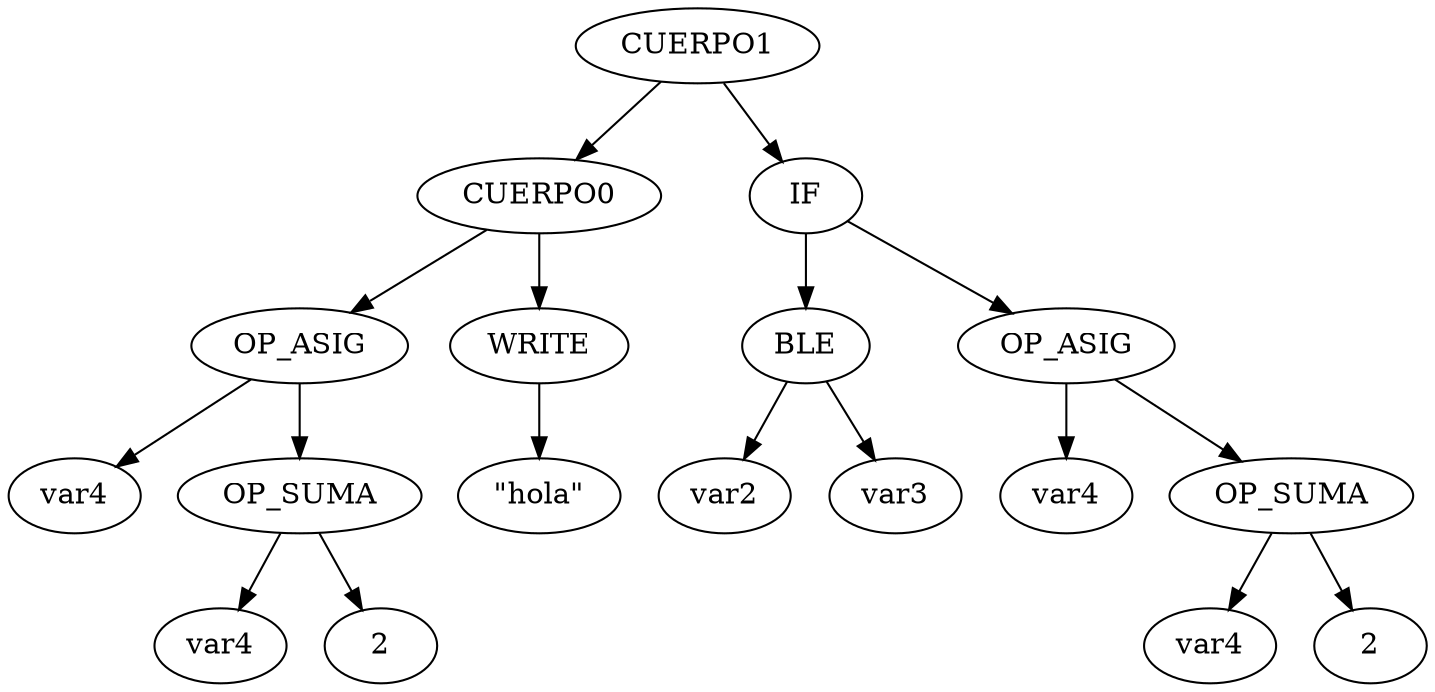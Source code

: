 digraph BST {
x0 [label=<CUERPO1>];
x1 [label=<CUERPO0>];
x0 -> x1;
x3 [label=<OP_ASIG>];
x1 -> x3;
x7 [label=<var4>];
x3 -> x7;
x8 [label=<OP_SUMA>];
x3 -> x8;
x17 [label=<var4>];
x8 -> x17;
x18 [label=<2>];
x8 -> x18;
x4 [label=<WRITE>];
x1 -> x4;
x9 [label=<"hola">];
x4 -> x9;
x2 [label=<IF>];
x0 -> x2;
x5 [label=<BLE>];
x2 -> x5;
x11 [label=<var2>];
x5 -> x11;
x12 [label=<var3>];
x5 -> x12;
x6 [label=<OP_ASIG>];
x2 -> x6;
x13 [label=<var4>];
x6 -> x13;
x14 [label=<OP_SUMA>];
x6 -> x14;
x29 [label=<var4>];
x14 -> x29;
x30 [label=<2>];
x14 -> x30;
}